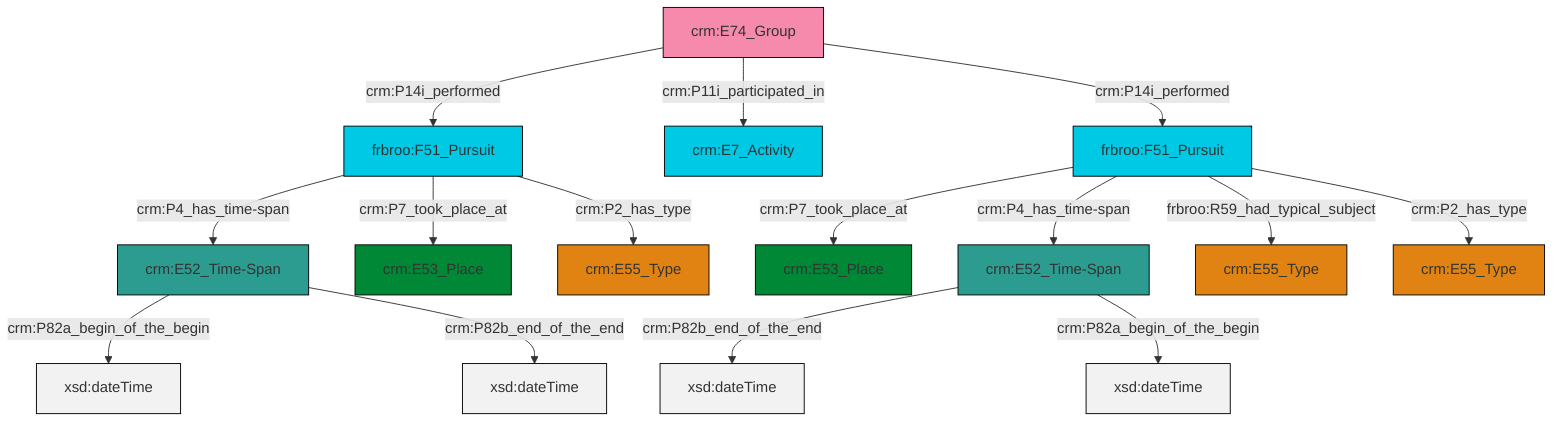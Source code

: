 graph TD
classDef Literal fill:#f2f2f2,stroke:#000000;
classDef CRM_Entity fill:#FFFFFF,stroke:#000000;
classDef Temporal_Entity fill:#00C9E6, stroke:#000000;
classDef Type fill:#E18312, stroke:#000000;
classDef Time-Span fill:#2C9C91, stroke:#000000;
classDef Appellation fill:#FFEB7F, stroke:#000000;
classDef Place fill:#008836, stroke:#000000;
classDef Persistent_Item fill:#B266B2, stroke:#000000;
classDef Conceptual_Object fill:#FFD700, stroke:#000000;
classDef Physical_Thing fill:#D2B48C, stroke:#000000;
classDef Actor fill:#f58aad, stroke:#000000;
classDef PC_Classes fill:#4ce600, stroke:#000000;
classDef Multi fill:#cccccc,stroke:#000000;

2["crm:E52_Time-Span"]:::Time-Span -->|crm:P82a_begin_of_the_begin| 3[xsd:dateTime]:::Literal
4["crm:E52_Time-Span"]:::Time-Span -->|crm:P82b_end_of_the_end| 5[xsd:dateTime]:::Literal
6["frbroo:F51_Pursuit"]:::Temporal_Entity -->|crm:P4_has_time-span| 2["crm:E52_Time-Span"]:::Time-Span
6["frbroo:F51_Pursuit"]:::Temporal_Entity -->|crm:P7_took_place_at| 13["crm:E53_Place"]:::Place
4["crm:E52_Time-Span"]:::Time-Span -->|crm:P82a_begin_of_the_begin| 14[xsd:dateTime]:::Literal
0["frbroo:F51_Pursuit"]:::Temporal_Entity -->|crm:P7_took_place_at| 18["crm:E53_Place"]:::Place
22["crm:E74_Group"]:::Actor -->|crm:P14i_performed| 6["frbroo:F51_Pursuit"]:::Temporal_Entity
0["frbroo:F51_Pursuit"]:::Temporal_Entity -->|crm:P4_has_time-span| 4["crm:E52_Time-Span"]:::Time-Span
2["crm:E52_Time-Span"]:::Time-Span -->|crm:P82b_end_of_the_end| 25[xsd:dateTime]:::Literal
22["crm:E74_Group"]:::Actor -->|crm:P11i_participated_in| 15["crm:E7_Activity"]:::Temporal_Entity
22["crm:E74_Group"]:::Actor -->|crm:P14i_performed| 0["frbroo:F51_Pursuit"]:::Temporal_Entity
6["frbroo:F51_Pursuit"]:::Temporal_Entity -->|crm:P2_has_type| 8["crm:E55_Type"]:::Type
0["frbroo:F51_Pursuit"]:::Temporal_Entity -->|frbroo:R59_had_typical_subject| 10["crm:E55_Type"]:::Type
0["frbroo:F51_Pursuit"]:::Temporal_Entity -->|crm:P2_has_type| 19["crm:E55_Type"]:::Type